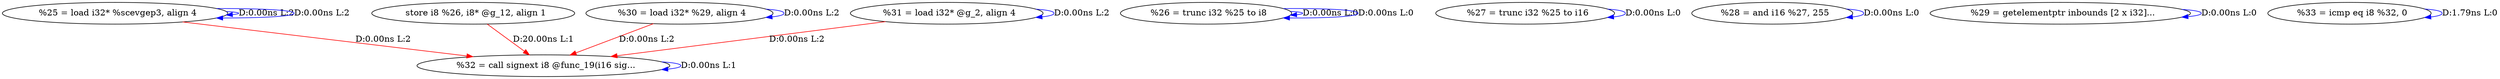 digraph {
Node0x40d3fc0[label="  %25 = load i32* %scevgep3, align 4"];
Node0x40d3fc0 -> Node0x40d3fc0[label="D:0.00ns L:2",color=blue];
Node0x40d3fc0 -> Node0x40d3fc0[label="D:0.00ns L:2",color=blue];
Node0x40d46c0[label="  %32 = call signext i8 @func_19(i16 sig..."];
Node0x40d3fc0 -> Node0x40d46c0[label="D:0.00ns L:2",color=red];
Node0x40d40a0[label="  %26 = trunc i32 %25 to i8"];
Node0x40d40a0 -> Node0x40d40a0[label="D:0.00ns L:0",color=blue];
Node0x40d40a0 -> Node0x40d40a0[label="D:0.00ns L:0",color=blue];
Node0x40d4180[label="  store i8 %26, i8* @g_12, align 1"];
Node0x40d4180 -> Node0x40d46c0[label="D:20.00ns L:1",color=red];
Node0x40d4260[label="  %27 = trunc i32 %25 to i16"];
Node0x40d4260 -> Node0x40d4260[label="D:0.00ns L:0",color=blue];
Node0x40d4340[label="  %28 = and i16 %27, 255"];
Node0x40d4340 -> Node0x40d4340[label="D:0.00ns L:0",color=blue];
Node0x40d4420[label="  %29 = getelementptr inbounds [2 x i32]..."];
Node0x40d4420 -> Node0x40d4420[label="D:0.00ns L:0",color=blue];
Node0x40d4500[label="  %30 = load i32* %29, align 4"];
Node0x40d4500 -> Node0x40d4500[label="D:0.00ns L:2",color=blue];
Node0x40d4500 -> Node0x40d46c0[label="D:0.00ns L:2",color=red];
Node0x40d45e0[label="  %31 = load i32* @g_2, align 4"];
Node0x40d45e0 -> Node0x40d45e0[label="D:0.00ns L:2",color=blue];
Node0x40d45e0 -> Node0x40d46c0[label="D:0.00ns L:2",color=red];
Node0x40d46c0 -> Node0x40d46c0[label="D:0.00ns L:1",color=blue];
Node0x40d19a0[label="  %33 = icmp eq i8 %32, 0"];
Node0x40d19a0 -> Node0x40d19a0[label="D:1.79ns L:0",color=blue];
}
